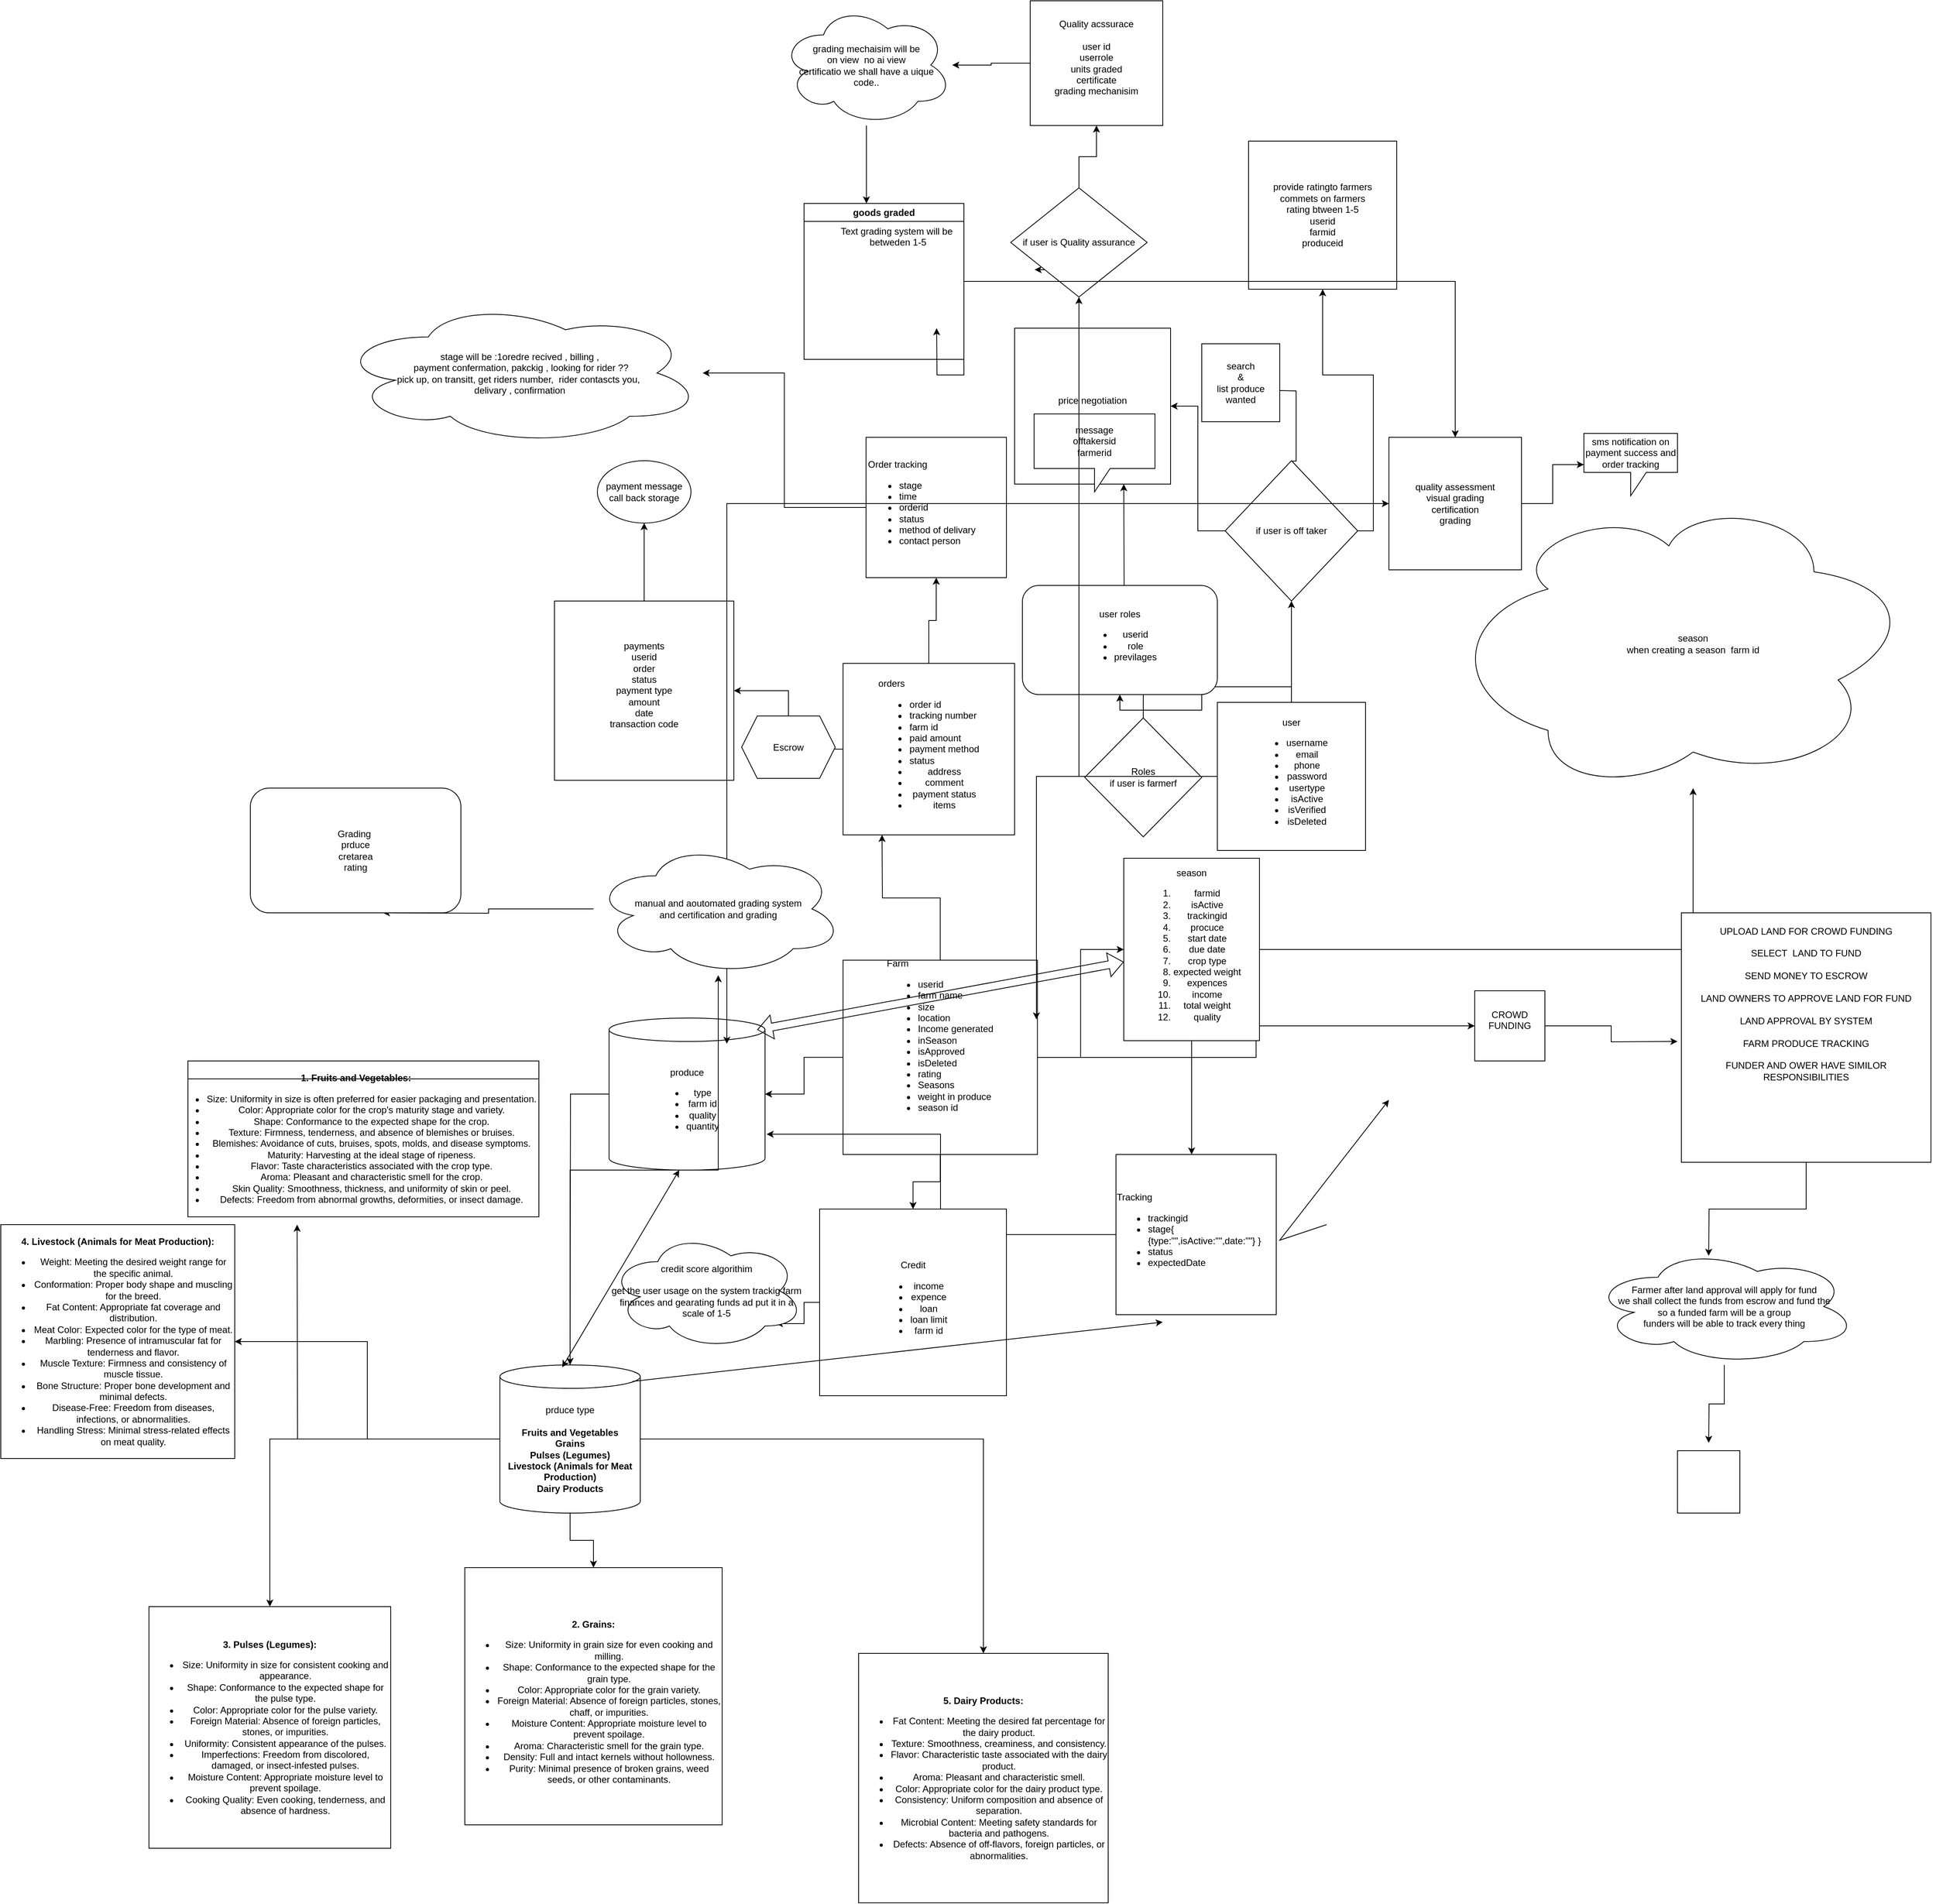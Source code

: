 <mxfile version="21.6.9" type="github">
  <diagram name="Page-1" id="2YBvvXClWsGukQMizWep">
    <mxGraphModel dx="2894" dy="1864" grid="1" gridSize="10" guides="1" tooltips="1" connect="1" arrows="1" fold="1" page="1" pageScale="1" pageWidth="850" pageHeight="1100" math="0" shadow="0">
      <root>
        <mxCell id="0" />
        <mxCell id="1" parent="0" />
        <mxCell id="WEFvCsSaVA6V6na2K4AB-4" value="" style="edgeStyle=orthogonalEdgeStyle;rounded=0;orthogonalLoop=1;jettySize=auto;html=1;" parent="1" source="WEFvCsSaVA6V6na2K4AB-2" target="WEFvCsSaVA6V6na2K4AB-3" edge="1">
          <mxGeometry relative="1" as="geometry" />
        </mxCell>
        <mxCell id="WEFvCsSaVA6V6na2K4AB-13" style="edgeStyle=orthogonalEdgeStyle;rounded=0;orthogonalLoop=1;jettySize=auto;html=1;" parent="1" source="WEFvCsSaVA6V6na2K4AB-2" target="WEFvCsSaVA6V6na2K4AB-14" edge="1">
          <mxGeometry relative="1" as="geometry">
            <mxPoint x="129.5" y="460" as="targetPoint" />
          </mxGeometry>
        </mxCell>
        <mxCell id="WEFvCsSaVA6V6na2K4AB-21" style="edgeStyle=orthogonalEdgeStyle;rounded=0;orthogonalLoop=1;jettySize=auto;html=1;" parent="1" source="WEFvCsSaVA6V6na2K4AB-2" edge="1">
          <mxGeometry relative="1" as="geometry">
            <mxPoint x="90" y="160" as="targetPoint" />
          </mxGeometry>
        </mxCell>
        <mxCell id="WEFvCsSaVA6V6na2K4AB-25" style="edgeStyle=orthogonalEdgeStyle;rounded=0;orthogonalLoop=1;jettySize=auto;html=1;exitX=0;exitY=0.5;exitDx=0;exitDy=0;" parent="1" source="WEFvCsSaVA6V6na2K4AB-2" target="WEFvCsSaVA6V6na2K4AB-26" edge="1">
          <mxGeometry relative="1" as="geometry">
            <mxPoint x="-90" y="435" as="targetPoint" />
          </mxGeometry>
        </mxCell>
        <mxCell id="O-utsXAOpJD8wxXmz3dd-43" style="edgeStyle=orthogonalEdgeStyle;rounded=0;orthogonalLoop=1;jettySize=auto;html=1;" edge="1" parent="1" source="WEFvCsSaVA6V6na2K4AB-2" target="O-utsXAOpJD8wxXmz3dd-44">
          <mxGeometry relative="1" as="geometry">
            <mxPoint x="890" y="400" as="targetPoint" />
          </mxGeometry>
        </mxCell>
        <mxCell id="WEFvCsSaVA6V6na2K4AB-2" value="&lt;div align=&quot;left&quot;&gt;Farm&lt;/div&gt;&lt;ul&gt;&lt;li align=&quot;left&quot;&gt;userid&lt;/li&gt;&lt;li align=&quot;left&quot;&gt;farm name&lt;/li&gt;&lt;li align=&quot;left&quot;&gt;size&lt;/li&gt;&lt;li align=&quot;left&quot;&gt;location&lt;/li&gt;&lt;li align=&quot;left&quot;&gt;Income generated&lt;/li&gt;&lt;li align=&quot;left&quot;&gt;inSeason&lt;/li&gt;&lt;li align=&quot;left&quot;&gt;isApproved&lt;/li&gt;&lt;li align=&quot;left&quot;&gt;isDeleted&lt;/li&gt;&lt;li align=&quot;left&quot;&gt;rating&lt;/li&gt;&lt;li align=&quot;left&quot;&gt;Seasons&lt;/li&gt;&lt;li align=&quot;left&quot;&gt;weight in produce&lt;/li&gt;&lt;li align=&quot;left&quot;&gt;season id&lt;br&gt;&lt;/li&gt;&lt;/ul&gt;&lt;div align=&quot;left&quot;&gt;&lt;br&gt;&lt;/div&gt;&lt;div&gt;&lt;br&gt;&lt;/div&gt;&lt;div&gt;&lt;br&gt;&lt;/div&gt;" style="whiteSpace=wrap;html=1;aspect=fixed;" parent="1" vertex="1">
          <mxGeometry x="40" y="320.75" width="249.25" height="249.25" as="geometry" />
        </mxCell>
        <mxCell id="WEFvCsSaVA6V6na2K4AB-8" style="edgeStyle=orthogonalEdgeStyle;rounded=0;orthogonalLoop=1;jettySize=auto;html=1;" parent="1" source="WEFvCsSaVA6V6na2K4AB-3" edge="1">
          <mxGeometry relative="1" as="geometry">
            <mxPoint x="487" y="570" as="targetPoint" />
          </mxGeometry>
        </mxCell>
        <mxCell id="O-utsXAOpJD8wxXmz3dd-53" style="edgeStyle=orthogonalEdgeStyle;rounded=0;orthogonalLoop=1;jettySize=auto;html=1;" edge="1" parent="1" source="WEFvCsSaVA6V6na2K4AB-3" target="O-utsXAOpJD8wxXmz3dd-54">
          <mxGeometry relative="1" as="geometry">
            <mxPoint x="860" y="40" as="targetPoint" />
          </mxGeometry>
        </mxCell>
        <mxCell id="WEFvCsSaVA6V6na2K4AB-3" value="&lt;div&gt;season&lt;/div&gt;&lt;div&gt;&lt;ol&gt;&lt;li&gt;farmid&lt;/li&gt;&lt;li&gt;isActive&lt;/li&gt;&lt;li&gt;trackingid&lt;/li&gt;&lt;li&gt;procuce&lt;/li&gt;&lt;li&gt;start date&lt;/li&gt;&lt;li&gt;due date&lt;/li&gt;&lt;li&gt;crop type&lt;/li&gt;&lt;li&gt;expected weight&lt;/li&gt;&lt;li&gt;expences&lt;/li&gt;&lt;li&gt;income&lt;/li&gt;&lt;li&gt;total weight&lt;/li&gt;&lt;li&gt;quality&lt;br&gt;&lt;/li&gt;&lt;/ol&gt;&lt;/div&gt;" style="whiteSpace=wrap;html=1;" parent="1" vertex="1">
          <mxGeometry x="400" y="190" width="174" height="234" as="geometry" />
        </mxCell>
        <mxCell id="WEFvCsSaVA6V6na2K4AB-28" style="edgeStyle=orthogonalEdgeStyle;rounded=0;orthogonalLoop=1;jettySize=auto;html=1;entryX=1.01;entryY=0.764;entryDx=0;entryDy=0;entryPerimeter=0;" parent="1" source="WEFvCsSaVA6V6na2K4AB-9" target="WEFvCsSaVA6V6na2K4AB-26" edge="1">
          <mxGeometry relative="1" as="geometry" />
        </mxCell>
        <mxCell id="WEFvCsSaVA6V6na2K4AB-9" value="&lt;div align=&quot;left&quot;&gt;Tracking&lt;/div&gt;&lt;div align=&quot;left&quot;&gt;&lt;ul&gt;&lt;li&gt;trackingid&lt;/li&gt;&lt;li&gt;stage{ {type:&quot;&quot;,isActive:&quot;&quot;,date:&quot;&quot;} }&lt;/li&gt;&lt;li&gt;status&lt;/li&gt;&lt;li&gt;expectedDate&lt;br&gt;&lt;/li&gt;&lt;/ul&gt;&lt;/div&gt;" style="whiteSpace=wrap;html=1;aspect=fixed;" parent="1" vertex="1">
          <mxGeometry x="390" y="570" width="205.5" height="205.5" as="geometry" />
        </mxCell>
        <mxCell id="WEFvCsSaVA6V6na2K4AB-10" value="" style="edgeStyle=none;orthogonalLoop=1;jettySize=auto;html=1;rounded=0;" parent="1" edge="1">
          <mxGeometry width="100" relative="1" as="geometry">
            <mxPoint x="660" y="660" as="sourcePoint" />
            <mxPoint x="740" y="500" as="targetPoint" />
            <Array as="points">
              <mxPoint x="600" y="680" />
            </Array>
          </mxGeometry>
        </mxCell>
        <mxCell id="WEFvCsSaVA6V6na2K4AB-45" style="edgeStyle=orthogonalEdgeStyle;rounded=0;orthogonalLoop=1;jettySize=auto;html=1;entryX=0.856;entryY=0.78;entryDx=0;entryDy=0;entryPerimeter=0;" parent="1" source="WEFvCsSaVA6V6na2K4AB-14" target="WEFvCsSaVA6V6na2K4AB-44" edge="1">
          <mxGeometry relative="1" as="geometry" />
        </mxCell>
        <mxCell id="WEFvCsSaVA6V6na2K4AB-14" value="&lt;div&gt;Credit&lt;/div&gt;&lt;div&gt;&lt;ul&gt;&lt;li&gt;income&lt;/li&gt;&lt;li&gt;expence&lt;/li&gt;&lt;li&gt;loan&lt;/li&gt;&lt;li&gt;loan limit&lt;/li&gt;&lt;li&gt;farm id&lt;/li&gt;&lt;/ul&gt;&lt;/div&gt;" style="whiteSpace=wrap;html=1;aspect=fixed;" parent="1" vertex="1">
          <mxGeometry x="10" y="640" width="239.5" height="239.5" as="geometry" />
        </mxCell>
        <mxCell id="WEFvCsSaVA6V6na2K4AB-18" style="edgeStyle=orthogonalEdgeStyle;rounded=0;orthogonalLoop=1;jettySize=auto;html=1;exitX=0;exitY=0.5;exitDx=0;exitDy=0;entryX=0.995;entryY=0.305;entryDx=0;entryDy=0;entryPerimeter=0;" parent="1" source="WEFvCsSaVA6V6na2K4AB-15" target="WEFvCsSaVA6V6na2K4AB-2" edge="1">
          <mxGeometry relative="1" as="geometry" />
        </mxCell>
        <mxCell id="WEFvCsSaVA6V6na2K4AB-31" style="edgeStyle=orthogonalEdgeStyle;rounded=0;orthogonalLoop=1;jettySize=auto;html=1;" parent="1" source="WEFvCsSaVA6V6na2K4AB-15" edge="1">
          <mxGeometry relative="1" as="geometry">
            <mxPoint x="615" y="-140" as="targetPoint" />
          </mxGeometry>
        </mxCell>
        <mxCell id="WEFvCsSaVA6V6na2K4AB-34" style="edgeStyle=orthogonalEdgeStyle;rounded=0;orthogonalLoop=1;jettySize=auto;html=1;" parent="1" source="WEFvCsSaVA6V6na2K4AB-15" target="WEFvCsSaVA6V6na2K4AB-35" edge="1">
          <mxGeometry relative="1" as="geometry">
            <mxPoint x="500" y="-130" as="targetPoint" />
          </mxGeometry>
        </mxCell>
        <mxCell id="O-utsXAOpJD8wxXmz3dd-3" style="edgeStyle=orthogonalEdgeStyle;rounded=0;orthogonalLoop=1;jettySize=auto;html=1;" edge="1" parent="1" source="O-utsXAOpJD8wxXmz3dd-4" target="O-utsXAOpJD8wxXmz3dd-2">
          <mxGeometry relative="1" as="geometry" />
        </mxCell>
        <mxCell id="WEFvCsSaVA6V6na2K4AB-15" value="&lt;div&gt;user&lt;/div&gt;&lt;div&gt;&lt;ul&gt;&lt;li&gt;username&lt;/li&gt;&lt;li&gt;email&lt;/li&gt;&lt;li&gt;phone&lt;/li&gt;&lt;li&gt;password&lt;/li&gt;&lt;li&gt;usertype&lt;br&gt;&lt;/li&gt;&lt;li&gt;isActive&lt;/li&gt;&lt;li&gt;isVerified&lt;/li&gt;&lt;li&gt;isDeleted&lt;br&gt;&lt;/li&gt;&lt;/ul&gt;&lt;/div&gt;" style="whiteSpace=wrap;html=1;aspect=fixed;" parent="1" vertex="1">
          <mxGeometry x="520" y="-10" width="190" height="190" as="geometry" />
        </mxCell>
        <mxCell id="WEFvCsSaVA6V6na2K4AB-23" style="edgeStyle=orthogonalEdgeStyle;rounded=0;orthogonalLoop=1;jettySize=auto;html=1;" parent="1" source="WEFvCsSaVA6V6na2K4AB-22" target="WEFvCsSaVA6V6na2K4AB-24" edge="1">
          <mxGeometry relative="1" as="geometry">
            <mxPoint x="150" y="-200" as="targetPoint" />
          </mxGeometry>
        </mxCell>
        <mxCell id="WEFvCsSaVA6V6na2K4AB-29" style="edgeStyle=orthogonalEdgeStyle;rounded=0;orthogonalLoop=1;jettySize=auto;html=1;exitX=0;exitY=0.5;exitDx=0;exitDy=0;" parent="1" source="WEFvCsSaVA6V6na2K4AB-22" target="WEFvCsSaVA6V6na2K4AB-30" edge="1">
          <mxGeometry relative="1" as="geometry">
            <mxPoint x="-140" y="50" as="targetPoint" />
          </mxGeometry>
        </mxCell>
        <mxCell id="WEFvCsSaVA6V6na2K4AB-22" value="&lt;div align=&quot;left&quot;&gt;orders&lt;/div&gt;&lt;div&gt;&lt;ul&gt;&lt;li&gt;&lt;div align=&quot;left&quot;&gt;order id&lt;/div&gt;&lt;/li&gt;&lt;li&gt;&lt;div align=&quot;left&quot;&gt;tracking number&lt;/div&gt;&lt;/li&gt;&lt;li&gt;&lt;div align=&quot;left&quot;&gt;farm id&lt;/div&gt;&lt;/li&gt;&lt;li&gt;&lt;div align=&quot;left&quot;&gt;paid amount&lt;/div&gt;&lt;/li&gt;&lt;li&gt;&lt;div align=&quot;left&quot;&gt;payment method &lt;br&gt;&lt;/div&gt;&lt;/li&gt;&lt;li&gt;&lt;div align=&quot;left&quot;&gt;status&lt;/div&gt;&lt;/li&gt;&lt;li&gt;address&lt;/li&gt;&lt;li&gt;comment&lt;/li&gt;&lt;li&gt;payment status&lt;/li&gt;&lt;li&gt;items&lt;br&gt;&lt;/li&gt;&lt;/ul&gt;&lt;/div&gt;" style="whiteSpace=wrap;html=1;aspect=fixed;" parent="1" vertex="1">
          <mxGeometry x="40" y="-60" width="220" height="220" as="geometry" />
        </mxCell>
        <mxCell id="O-utsXAOpJD8wxXmz3dd-51" style="edgeStyle=orthogonalEdgeStyle;rounded=0;orthogonalLoop=1;jettySize=auto;html=1;" edge="1" parent="1" source="WEFvCsSaVA6V6na2K4AB-24" target="O-utsXAOpJD8wxXmz3dd-52">
          <mxGeometry relative="1" as="geometry">
            <mxPoint x="-410" y="-490" as="targetPoint" />
          </mxGeometry>
        </mxCell>
        <mxCell id="WEFvCsSaVA6V6na2K4AB-24" value="&lt;div&gt;Order tracking&lt;/div&gt;&lt;div&gt;&lt;ul&gt;&lt;li&gt;stage&lt;/li&gt;&lt;li&gt;time&lt;/li&gt;&lt;li&gt;orderid&lt;/li&gt;&lt;li&gt;status&lt;/li&gt;&lt;li&gt;method of delivary&lt;/li&gt;&lt;li&gt;contact person&lt;/li&gt;&lt;/ul&gt;&lt;/div&gt;" style="whiteSpace=wrap;html=1;aspect=fixed;align=left;" parent="1" vertex="1">
          <mxGeometry x="69.5" y="-350" width="180" height="180" as="geometry" />
        </mxCell>
        <mxCell id="O-utsXAOpJD8wxXmz3dd-15" style="edgeStyle=orthogonalEdgeStyle;rounded=0;orthogonalLoop=1;jettySize=auto;html=1;" edge="1" parent="1" source="WEFvCsSaVA6V6na2K4AB-26">
          <mxGeometry relative="1" as="geometry">
            <mxPoint x="-310" y="840" as="targetPoint" />
          </mxGeometry>
        </mxCell>
        <mxCell id="WEFvCsSaVA6V6na2K4AB-26" value="&lt;div&gt;produce&lt;/div&gt;&lt;div&gt;&lt;ul&gt;&lt;li&gt;type&lt;/li&gt;&lt;li&gt;farm id&lt;/li&gt;&lt;li&gt;quality &lt;br&gt;&lt;/li&gt;&lt;li&gt;quantity&lt;/li&gt;&lt;/ul&gt;&lt;/div&gt;" style="shape=cylinder3;whiteSpace=wrap;html=1;boundedLbl=1;backgroundOutline=1;size=15;" parent="1" vertex="1">
          <mxGeometry x="-260" y="395" width="200" height="195" as="geometry" />
        </mxCell>
        <mxCell id="WEFvCsSaVA6V6na2K4AB-36" style="edgeStyle=orthogonalEdgeStyle;rounded=0;orthogonalLoop=1;jettySize=auto;html=1;" parent="1" source="WEFvCsSaVA6V6na2K4AB-30" target="WEFvCsSaVA6V6na2K4AB-37" edge="1">
          <mxGeometry relative="1" as="geometry">
            <mxPoint x="-215" y="-280" as="targetPoint" />
          </mxGeometry>
        </mxCell>
        <mxCell id="WEFvCsSaVA6V6na2K4AB-30" value="&lt;div&gt;payments&lt;/div&gt;&lt;div&gt;userid&lt;/div&gt;&lt;div&gt;order&lt;/div&gt;&lt;div&gt;status&lt;/div&gt;&lt;div&gt;payment type&lt;/div&gt;&lt;div&gt;amount &lt;br&gt;&lt;/div&gt;&lt;div&gt;date&lt;/div&gt;&lt;div&gt;transaction code &lt;br&gt;&lt;/div&gt;&lt;div&gt;&lt;br&gt;&lt;/div&gt;" style="whiteSpace=wrap;html=1;aspect=fixed;" parent="1" vertex="1">
          <mxGeometry x="-330" y="-140" width="230" height="230" as="geometry" />
        </mxCell>
        <mxCell id="WEFvCsSaVA6V6na2K4AB-47" style="edgeStyle=orthogonalEdgeStyle;rounded=0;orthogonalLoop=1;jettySize=auto;html=1;" parent="1" source="WEFvCsSaVA6V6na2K4AB-33" edge="1">
          <mxGeometry relative="1" as="geometry">
            <mxPoint x="400" y="-290" as="targetPoint" />
          </mxGeometry>
        </mxCell>
        <mxCell id="WEFvCsSaVA6V6na2K4AB-33" value="&lt;div&gt;Roles&lt;/div&gt;&lt;div&gt;if user is farmerf&lt;br&gt;&lt;/div&gt;" style="rhombus;whiteSpace=wrap;html=1;" parent="1" vertex="1">
          <mxGeometry x="350" y="10" width="150" height="152.5" as="geometry" />
        </mxCell>
        <mxCell id="WEFvCsSaVA6V6na2K4AB-35" value="&lt;div&gt;user roles&lt;/div&gt;&lt;div&gt;&lt;ul&gt;&lt;li&gt;userid&lt;/li&gt;&lt;li&gt;role&lt;/li&gt;&lt;li&gt;previlages&lt;/li&gt;&lt;/ul&gt;&lt;/div&gt;" style="rounded=1;whiteSpace=wrap;html=1;" parent="1" vertex="1">
          <mxGeometry x="270" y="-160" width="250" height="140" as="geometry" />
        </mxCell>
        <mxCell id="WEFvCsSaVA6V6na2K4AB-37" value="payment message call back storage" style="ellipse;whiteSpace=wrap;html=1;" parent="1" vertex="1">
          <mxGeometry x="-275" y="-320" width="120" height="80" as="geometry" />
        </mxCell>
        <mxCell id="WEFvCsSaVA6V6na2K4AB-38" value="Escrow" style="shape=hexagon;perimeter=hexagonPerimeter2;whiteSpace=wrap;html=1;fixedSize=1;" parent="1" vertex="1">
          <mxGeometry x="-90" y="7.5" width="120" height="80" as="geometry" />
        </mxCell>
        <mxCell id="WEFvCsSaVA6V6na2K4AB-42" style="edgeStyle=orthogonalEdgeStyle;rounded=0;orthogonalLoop=1;jettySize=auto;html=1;" parent="1" edge="1">
          <mxGeometry relative="1" as="geometry">
            <mxPoint x="615" y="-230" as="targetPoint" />
            <mxPoint x="600" y="-410" as="sourcePoint" />
          </mxGeometry>
        </mxCell>
        <mxCell id="WEFvCsSaVA6V6na2K4AB-48" style="edgeStyle=orthogonalEdgeStyle;rounded=0;orthogonalLoop=1;jettySize=auto;html=1;" parent="1" source="WEFvCsSaVA6V6na2K4AB-41" target="WEFvCsSaVA6V6na2K4AB-49" edge="1">
          <mxGeometry relative="1" as="geometry">
            <mxPoint x="430" y="-290" as="targetPoint" />
          </mxGeometry>
        </mxCell>
        <mxCell id="WEFvCsSaVA6V6na2K4AB-51" style="edgeStyle=orthogonalEdgeStyle;rounded=0;orthogonalLoop=1;jettySize=auto;html=1;" parent="1" source="WEFvCsSaVA6V6na2K4AB-41" target="WEFvCsSaVA6V6na2K4AB-52" edge="1">
          <mxGeometry relative="1" as="geometry">
            <mxPoint x="740" y="-270" as="targetPoint" />
          </mxGeometry>
        </mxCell>
        <mxCell id="WEFvCsSaVA6V6na2K4AB-55" style="edgeStyle=orthogonalEdgeStyle;rounded=0;orthogonalLoop=1;jettySize=auto;html=1;exitX=1;exitY=0.5;exitDx=0;exitDy=0;" parent="1" source="WEFvCsSaVA6V6na2K4AB-41" target="WEFvCsSaVA6V6na2K4AB-56" edge="1">
          <mxGeometry relative="1" as="geometry">
            <mxPoint x="630" y="-610" as="targetPoint" />
          </mxGeometry>
        </mxCell>
        <mxCell id="WEFvCsSaVA6V6na2K4AB-41" value="if user is off taker" style="rhombus;whiteSpace=wrap;html=1;" parent="1" vertex="1">
          <mxGeometry x="530" y="-320" width="170" height="180" as="geometry" />
        </mxCell>
        <mxCell id="WEFvCsSaVA6V6na2K4AB-43" value="&lt;div&gt;search&lt;br&gt;&lt;/div&gt;&lt;div&gt;&amp;amp;&lt;/div&gt;&lt;div&gt;list produce wanted&lt;br&gt;&lt;/div&gt;" style="whiteSpace=wrap;html=1;aspect=fixed;" parent="1" vertex="1">
          <mxGeometry x="500" y="-470" width="100" height="100" as="geometry" />
        </mxCell>
        <mxCell id="WEFvCsSaVA6V6na2K4AB-44" value="&lt;div&gt;credit score algorithim&lt;/div&gt;&lt;div&gt;&lt;br&gt;&lt;/div&gt;&lt;div&gt;get the user usage on the system trackig farm finances and gearating funds ad put it in a scale of 1-5&lt;br&gt;&lt;/div&gt;" style="ellipse;shape=cloud;whiteSpace=wrap;html=1;" parent="1" vertex="1">
          <mxGeometry x="-260" y="670" width="250" height="150" as="geometry" />
        </mxCell>
        <mxCell id="WEFvCsSaVA6V6na2K4AB-49" value="&lt;div&gt;price negotiation&lt;/div&gt;&lt;div&gt;&lt;br&gt;&lt;/div&gt;" style="whiteSpace=wrap;html=1;aspect=fixed;" parent="1" vertex="1">
          <mxGeometry x="260" y="-490" width="200" height="200" as="geometry" />
        </mxCell>
        <mxCell id="WEFvCsSaVA6V6na2K4AB-50" value="&lt;div&gt;message&lt;/div&gt;&lt;div&gt;offtakersid&lt;/div&gt;&lt;div&gt;farmerid&lt;/div&gt;" style="shape=callout;whiteSpace=wrap;html=1;perimeter=calloutPerimeter;" parent="1" vertex="1">
          <mxGeometry x="285" y="-380" width="155" height="100" as="geometry" />
        </mxCell>
        <mxCell id="WEFvCsSaVA6V6na2K4AB-53" style="edgeStyle=orthogonalEdgeStyle;rounded=0;orthogonalLoop=1;jettySize=auto;html=1;entryX=0.755;entryY=0.169;entryDx=0;entryDy=0;entryPerimeter=0;" parent="1" source="WEFvCsSaVA6V6na2K4AB-52" target="WEFvCsSaVA6V6na2K4AB-26" edge="1">
          <mxGeometry relative="1" as="geometry" />
        </mxCell>
        <mxCell id="WEFvCsSaVA6V6na2K4AB-57" style="edgeStyle=orthogonalEdgeStyle;rounded=0;orthogonalLoop=1;jettySize=auto;html=1;" parent="1" source="WEFvCsSaVA6V6na2K4AB-52" target="WEFvCsSaVA6V6na2K4AB-58" edge="1">
          <mxGeometry relative="1" as="geometry">
            <mxPoint x="1050" y="-315" as="targetPoint" />
          </mxGeometry>
        </mxCell>
        <mxCell id="WEFvCsSaVA6V6na2K4AB-52" value="&lt;div&gt;quality assessment&lt;/div&gt;&lt;div&gt;visual grading &lt;br&gt;&lt;/div&gt;&lt;div&gt;certification&lt;/div&gt;&lt;div&gt;grading&lt;br&gt;&lt;/div&gt;" style="whiteSpace=wrap;html=1;aspect=fixed;direction=south;" parent="1" vertex="1">
          <mxGeometry x="740" y="-350" width="170" height="170" as="geometry" />
        </mxCell>
        <mxCell id="O-utsXAOpJD8wxXmz3dd-39" style="edgeStyle=orthogonalEdgeStyle;rounded=0;orthogonalLoop=1;jettySize=auto;html=1;" edge="1" parent="1" source="WEFvCsSaVA6V6na2K4AB-54">
          <mxGeometry relative="1" as="geometry">
            <mxPoint x="-550" y="260" as="targetPoint" />
          </mxGeometry>
        </mxCell>
        <mxCell id="WEFvCsSaVA6V6na2K4AB-54" value="&lt;div&gt;manual and aoutomated grading system&lt;/div&gt;&lt;div&gt;and certification and grading&lt;br&gt;&lt;/div&gt;" style="ellipse;shape=cloud;whiteSpace=wrap;html=1;" parent="1" vertex="1">
          <mxGeometry x="-280" y="170" width="320" height="170" as="geometry" />
        </mxCell>
        <mxCell id="WEFvCsSaVA6V6na2K4AB-56" value="&lt;div&gt;provide ratingto farmers&lt;/div&gt;&lt;div&gt;commets on farmers &lt;br&gt;&lt;/div&gt;&lt;div&gt;rating btween 1-5&lt;/div&gt;&lt;div&gt;userid&lt;/div&gt;&lt;div&gt;farmid&lt;/div&gt;&lt;div&gt;produceid&lt;br&gt;&lt;/div&gt;" style="whiteSpace=wrap;html=1;aspect=fixed;" parent="1" vertex="1">
          <mxGeometry x="560" y="-730" width="190" height="190" as="geometry" />
        </mxCell>
        <mxCell id="WEFvCsSaVA6V6na2K4AB-58" value="sms notification on payment success and order tracking" style="shape=callout;whiteSpace=wrap;html=1;perimeter=calloutPerimeter;" parent="1" vertex="1">
          <mxGeometry x="990" y="-355" width="120" height="80" as="geometry" />
        </mxCell>
        <mxCell id="O-utsXAOpJD8wxXmz3dd-9" style="edgeStyle=orthogonalEdgeStyle;rounded=0;orthogonalLoop=1;jettySize=auto;html=1;" edge="1" parent="1" source="O-utsXAOpJD8wxXmz3dd-2" target="O-utsXAOpJD8wxXmz3dd-10">
          <mxGeometry relative="1" as="geometry">
            <mxPoint x="110" y="-820" as="targetPoint" />
          </mxGeometry>
        </mxCell>
        <mxCell id="O-utsXAOpJD8wxXmz3dd-2" value="&lt;div&gt;Quality acssurace&lt;/div&gt;&lt;div&gt;&lt;br&gt;&lt;/div&gt;&lt;div&gt;user id&lt;/div&gt;&lt;div&gt;userrole&lt;/div&gt;&lt;div&gt;units graded&lt;/div&gt;&lt;div&gt;certificate&lt;/div&gt;&lt;div&gt;grading mechanisim&lt;br&gt;&lt;/div&gt;&lt;div&gt;&lt;br&gt;&lt;/div&gt;" style="rounded=0;whiteSpace=wrap;html=1;" vertex="1" parent="1">
          <mxGeometry x="280" y="-910" width="170" height="160" as="geometry" />
        </mxCell>
        <mxCell id="O-utsXAOpJD8wxXmz3dd-7" style="edgeStyle=orthogonalEdgeStyle;rounded=0;orthogonalLoop=1;jettySize=auto;html=1;exitX=0;exitY=1;exitDx=0;exitDy=0;entryX=0.175;entryY=0.75;entryDx=0;entryDy=0;entryPerimeter=0;" edge="1" parent="1" source="O-utsXAOpJD8wxXmz3dd-4" target="O-utsXAOpJD8wxXmz3dd-4">
          <mxGeometry relative="1" as="geometry" />
        </mxCell>
        <mxCell id="O-utsXAOpJD8wxXmz3dd-8" value="" style="edgeStyle=orthogonalEdgeStyle;rounded=0;orthogonalLoop=1;jettySize=auto;html=1;" edge="1" parent="1" source="WEFvCsSaVA6V6na2K4AB-15" target="O-utsXAOpJD8wxXmz3dd-4">
          <mxGeometry relative="1" as="geometry">
            <mxPoint x="520" y="85" as="sourcePoint" />
            <mxPoint x="345" y="-750" as="targetPoint" />
          </mxGeometry>
        </mxCell>
        <mxCell id="O-utsXAOpJD8wxXmz3dd-4" value="if user is Quality assurance" style="rhombus;whiteSpace=wrap;html=1;" vertex="1" parent="1">
          <mxGeometry x="255" y="-670" width="175" height="140" as="geometry" />
        </mxCell>
        <mxCell id="O-utsXAOpJD8wxXmz3dd-11" style="edgeStyle=orthogonalEdgeStyle;rounded=0;orthogonalLoop=1;jettySize=auto;html=1;" edge="1" parent="1" source="O-utsXAOpJD8wxXmz3dd-10">
          <mxGeometry relative="1" as="geometry">
            <mxPoint x="70" y="-650" as="targetPoint" />
          </mxGeometry>
        </mxCell>
        <mxCell id="O-utsXAOpJD8wxXmz3dd-10" value="&lt;div&gt;grading mechaisim will be &lt;br&gt;&lt;/div&gt;&lt;div&gt;on view&amp;nbsp; no ai view &lt;br&gt;&lt;/div&gt;&lt;div&gt;certificatio we shall have a uique&lt;/div&gt;&lt;div&gt;code..&lt;br&gt;&lt;/div&gt;" style="ellipse;shape=cloud;whiteSpace=wrap;html=1;" vertex="1" parent="1">
          <mxGeometry x="-40" y="-905" width="220" height="155" as="geometry" />
        </mxCell>
        <mxCell id="O-utsXAOpJD8wxXmz3dd-41" style="edgeStyle=orthogonalEdgeStyle;rounded=0;orthogonalLoop=1;jettySize=auto;html=1;" edge="1" parent="1" source="O-utsXAOpJD8wxXmz3dd-12" target="WEFvCsSaVA6V6na2K4AB-52">
          <mxGeometry relative="1" as="geometry" />
        </mxCell>
        <mxCell id="O-utsXAOpJD8wxXmz3dd-42" style="edgeStyle=orthogonalEdgeStyle;rounded=0;orthogonalLoop=1;jettySize=auto;html=1;exitX=1;exitY=1;exitDx=0;exitDy=0;" edge="1" parent="1" source="O-utsXAOpJD8wxXmz3dd-12">
          <mxGeometry relative="1" as="geometry">
            <mxPoint x="160" y="-490" as="targetPoint" />
          </mxGeometry>
        </mxCell>
        <mxCell id="O-utsXAOpJD8wxXmz3dd-12" value="goods graded" style="swimlane;whiteSpace=wrap;html=1;" vertex="1" parent="1">
          <mxGeometry x="-10" y="-650" width="205" height="200" as="geometry" />
        </mxCell>
        <mxCell id="O-utsXAOpJD8wxXmz3dd-13" value="&lt;div&gt;Text grading system will be&amp;nbsp;&lt;/div&gt;&lt;div&gt;betweden 1-5 &lt;br&gt;&lt;/div&gt;&lt;div&gt;&lt;br&gt;&lt;/div&gt;" style="text;html=1;align=center;verticalAlign=middle;resizable=0;points=[];autosize=1;strokeColor=none;fillColor=none;" vertex="1" parent="O-utsXAOpJD8wxXmz3dd-12">
          <mxGeometry x="35" y="20" width="170" height="60" as="geometry" />
        </mxCell>
        <mxCell id="O-utsXAOpJD8wxXmz3dd-17" style="edgeStyle=orthogonalEdgeStyle;rounded=0;orthogonalLoop=1;jettySize=auto;html=1;" edge="1" parent="1" source="O-utsXAOpJD8wxXmz3dd-16">
          <mxGeometry relative="1" as="geometry">
            <mxPoint x="-660" y="660" as="targetPoint" />
          </mxGeometry>
        </mxCell>
        <mxCell id="O-utsXAOpJD8wxXmz3dd-25" style="edgeStyle=orthogonalEdgeStyle;rounded=0;orthogonalLoop=1;jettySize=auto;html=1;" edge="1" parent="1" source="O-utsXAOpJD8wxXmz3dd-16" target="O-utsXAOpJD8wxXmz3dd-31">
          <mxGeometry relative="1" as="geometry">
            <mxPoint x="-300" y="1080" as="targetPoint" />
          </mxGeometry>
        </mxCell>
        <mxCell id="O-utsXAOpJD8wxXmz3dd-32" style="edgeStyle=orthogonalEdgeStyle;rounded=0;orthogonalLoop=1;jettySize=auto;html=1;" edge="1" parent="1" source="O-utsXAOpJD8wxXmz3dd-16" target="O-utsXAOpJD8wxXmz3dd-33">
          <mxGeometry relative="1" as="geometry">
            <mxPoint x="-680" y="1190" as="targetPoint" />
          </mxGeometry>
        </mxCell>
        <mxCell id="O-utsXAOpJD8wxXmz3dd-34" style="edgeStyle=orthogonalEdgeStyle;rounded=0;orthogonalLoop=1;jettySize=auto;html=1;" edge="1" parent="1" source="O-utsXAOpJD8wxXmz3dd-16" target="O-utsXAOpJD8wxXmz3dd-23">
          <mxGeometry relative="1" as="geometry" />
        </mxCell>
        <mxCell id="O-utsXAOpJD8wxXmz3dd-36" style="edgeStyle=orthogonalEdgeStyle;rounded=0;orthogonalLoop=1;jettySize=auto;html=1;" edge="1" parent="1" source="O-utsXAOpJD8wxXmz3dd-16" target="O-utsXAOpJD8wxXmz3dd-37">
          <mxGeometry relative="1" as="geometry">
            <mxPoint x="60" y="1230" as="targetPoint" />
          </mxGeometry>
        </mxCell>
        <mxCell id="O-utsXAOpJD8wxXmz3dd-38" style="edgeStyle=orthogonalEdgeStyle;rounded=0;orthogonalLoop=1;jettySize=auto;html=1;" edge="1" parent="1" source="O-utsXAOpJD8wxXmz3dd-16" target="WEFvCsSaVA6V6na2K4AB-54">
          <mxGeometry relative="1" as="geometry" />
        </mxCell>
        <mxCell id="O-utsXAOpJD8wxXmz3dd-16" value="&lt;div&gt;prduce type &lt;br&gt;&lt;/div&gt;&lt;div&gt;&lt;br&gt;&lt;/div&gt;&lt;div&gt;&lt;strong&gt;Fruits and Vegetables&lt;/strong&gt;&lt;/div&gt;&lt;div&gt;&lt;strong&gt;Grains&lt;/strong&gt;&lt;/div&gt;&lt;div&gt;&lt;strong&gt;Pulses (Legumes)&lt;/strong&gt;&lt;/div&gt;&lt;div&gt;&lt;strong&gt;Livestock (Animals for Meat Production)&lt;/strong&gt;&lt;/div&gt;&lt;div&gt;&lt;strong&gt;Dairy Products&lt;/strong&gt;&lt;/div&gt;" style="shape=cylinder3;whiteSpace=wrap;html=1;boundedLbl=1;backgroundOutline=1;size=15;" vertex="1" parent="1">
          <mxGeometry x="-400" y="840" width="180" height="190" as="geometry" />
        </mxCell>
        <mxCell id="O-utsXAOpJD8wxXmz3dd-18" value="" style="swimlane;whiteSpace=wrap;html=1;" vertex="1" parent="1">
          <mxGeometry x="-800" y="450" width="450" height="200" as="geometry" />
        </mxCell>
        <mxCell id="O-utsXAOpJD8wxXmz3dd-22" value="&lt;p&gt;&lt;strong&gt;1. Fruits and Vegetables:&lt;/strong&gt;&lt;/p&gt;&lt;ul&gt;&lt;li&gt;Size: Uniformity in size is often preferred for easier packaging and presentation.&lt;/li&gt;&lt;li&gt;Color: Appropriate color for the crop&#39;s maturity stage and variety.&lt;/li&gt;&lt;li&gt;Shape: Conformance to the expected shape for the crop.&lt;/li&gt;&lt;li&gt;Texture: Firmness, tenderness, and absence of blemishes or bruises.&lt;/li&gt;&lt;li&gt;Blemishes: Avoidance of cuts, bruises, spots, molds, and disease symptoms.&lt;/li&gt;&lt;li&gt;Maturity: Harvesting at the ideal stage of ripeness.&lt;/li&gt;&lt;li&gt;Flavor: Taste characteristics associated with the crop type.&lt;/li&gt;&lt;li&gt;Aroma: Pleasant and characteristic smell for the crop.&lt;/li&gt;&lt;li&gt;Skin Quality: Smoothness, thickness, and uniformity of skin or peel.&lt;/li&gt;&lt;li&gt;Defects: Freedom from abnormal growths, deformities, or insect damage.&lt;/li&gt;&lt;/ul&gt;" style="text;html=1;align=center;verticalAlign=middle;resizable=0;points=[];autosize=1;strokeColor=none;fillColor=none;" vertex="1" parent="O-utsXAOpJD8wxXmz3dd-18">
          <mxGeometry x="-30" y="-10" width="490" height="220" as="geometry" />
        </mxCell>
        <mxCell id="O-utsXAOpJD8wxXmz3dd-23" value="&lt;p&gt;&lt;strong&gt;4. Livestock (Animals for Meat Production):&lt;/strong&gt;&lt;/p&gt;&lt;ul&gt;&lt;li&gt;Weight: Meeting the desired weight range for the specific animal.&lt;/li&gt;&lt;li&gt;Conformation: Proper body shape and muscling for the breed.&lt;/li&gt;&lt;li&gt;Fat Content: Appropriate fat coverage and distribution.&lt;/li&gt;&lt;li&gt;Meat Color: Expected color for the type of meat.&lt;/li&gt;&lt;li&gt;Marbling: Presence of intramuscular fat for tenderness and flavor.&lt;/li&gt;&lt;li&gt;Muscle Texture: Firmness and consistency of muscle tissue.&lt;/li&gt;&lt;li&gt;Bone Structure: Proper bone development and minimal defects.&lt;/li&gt;&lt;li&gt;Disease-Free: Freedom from diseases, infections, or abnormalities.&lt;/li&gt;&lt;li&gt;Handling Stress: Minimal stress-related effects on meat quality.&lt;/li&gt;&lt;/ul&gt;" style="whiteSpace=wrap;html=1;aspect=fixed;" vertex="1" parent="1">
          <mxGeometry x="-1040" y="660" width="300" height="300" as="geometry" />
        </mxCell>
        <mxCell id="O-utsXAOpJD8wxXmz3dd-27" value="Text" style="text;html=1;align=center;verticalAlign=middle;resizable=0;points=[];autosize=1;strokeColor=none;fillColor=none;" vertex="1" parent="1">
          <mxGeometry x="-305" y="1308" width="50" height="30" as="geometry" />
        </mxCell>
        <mxCell id="O-utsXAOpJD8wxXmz3dd-31" value="&amp;nbsp;&lt;p&gt;&lt;strong&gt;2. Grains:&lt;/strong&gt;&lt;/p&gt;&lt;ul&gt;&lt;li&gt;Size: Uniformity in grain size for even cooking and milling.&lt;/li&gt;&lt;li&gt;Shape: Conformance to the expected shape for the grain type.&lt;/li&gt;&lt;li&gt;Color: Appropriate color for the grain variety.&lt;/li&gt;&lt;li&gt;Foreign Material: Absence of foreign particles, stones, chaff, or impurities.&lt;/li&gt;&lt;li&gt;Moisture Content: Appropriate moisture level to prevent spoilage.&lt;/li&gt;&lt;li&gt;Aroma: Characteristic smell for the grain type.&lt;/li&gt;&lt;li&gt;Density: Full and intact kernels without hollowness.&lt;/li&gt;&lt;li&gt;Purity: Minimal presence of broken grains, weed seeds, or other contaminants.&lt;/li&gt;&lt;/ul&gt;" style="whiteSpace=wrap;html=1;aspect=fixed;" vertex="1" parent="1">
          <mxGeometry x="-445" y="1100" width="330" height="330" as="geometry" />
        </mxCell>
        <mxCell id="O-utsXAOpJD8wxXmz3dd-33" value="&lt;p&gt;&lt;strong&gt;3. Pulses (Legumes):&lt;/strong&gt;&lt;/p&gt;&lt;ul&gt;&lt;li&gt;Size: Uniformity in size for consistent cooking and appearance.&lt;/li&gt;&lt;li&gt;Shape: Conformance to the expected shape for the pulse type.&lt;/li&gt;&lt;li&gt;Color: Appropriate color for the pulse variety.&lt;/li&gt;&lt;li&gt;Foreign Material: Absence of foreign particles, stones, or impurities.&lt;/li&gt;&lt;li&gt;Uniformity: Consistent appearance of the pulses.&lt;/li&gt;&lt;li&gt;Imperfections: Freedom from discolored, damaged, or insect-infested pulses.&lt;/li&gt;&lt;li&gt;Moisture Content: Appropriate moisture level to prevent spoilage.&lt;/li&gt;&lt;li&gt;Cooking Quality: Even cooking, tenderness, and absence of hardness.&lt;/li&gt;&lt;/ul&gt;" style="whiteSpace=wrap;html=1;aspect=fixed;" vertex="1" parent="1">
          <mxGeometry x="-850" y="1150" width="310" height="310" as="geometry" />
        </mxCell>
        <mxCell id="O-utsXAOpJD8wxXmz3dd-37" value="&lt;p&gt;&lt;strong&gt;5. Dairy Products:&lt;/strong&gt;&lt;/p&gt;&lt;ul&gt;&lt;li&gt;Fat Content: Meeting the desired fat percentage for the dairy product.&lt;/li&gt;&lt;li&gt;Texture: Smoothness, creaminess, and consistency.&lt;/li&gt;&lt;li&gt;Flavor: Characteristic taste associated with the dairy product.&lt;/li&gt;&lt;li&gt;Aroma: Pleasant and characteristic smell.&lt;/li&gt;&lt;li&gt;Color: Appropriate color for the dairy product type.&lt;/li&gt;&lt;li&gt;Consistency: Uniform composition and absence of separation.&lt;/li&gt;&lt;li&gt;Microbial Content: Meeting safety standards for bacteria and pathogens.&lt;/li&gt;&lt;li&gt;Defects: Absence of off-flavors, foreign particles, or abnormalities.&lt;/li&gt;&lt;/ul&gt;" style="whiteSpace=wrap;html=1;aspect=fixed;" vertex="1" parent="1">
          <mxGeometry x="60" y="1210" width="320" height="320" as="geometry" />
        </mxCell>
        <mxCell id="O-utsXAOpJD8wxXmz3dd-40" value="&lt;div&gt;Grading&amp;nbsp;&lt;/div&gt;&lt;div&gt;prduce &lt;br&gt;&lt;/div&gt;&lt;div&gt;cretarea &lt;br&gt;&lt;/div&gt;&lt;div&gt;rating&lt;br&gt;&lt;/div&gt;" style="rounded=1;whiteSpace=wrap;html=1;" vertex="1" parent="1">
          <mxGeometry x="-720" y="100" width="270" height="160" as="geometry" />
        </mxCell>
        <mxCell id="O-utsXAOpJD8wxXmz3dd-45" style="edgeStyle=orthogonalEdgeStyle;rounded=0;orthogonalLoop=1;jettySize=auto;html=1;" edge="1" parent="1" source="O-utsXAOpJD8wxXmz3dd-44">
          <mxGeometry relative="1" as="geometry">
            <mxPoint x="1110" y="425" as="targetPoint" />
          </mxGeometry>
        </mxCell>
        <mxCell id="O-utsXAOpJD8wxXmz3dd-44" value="&lt;div&gt;CROWD FUNDING&lt;/div&gt;&lt;div&gt;&lt;br&gt;&lt;/div&gt;" style="whiteSpace=wrap;html=1;aspect=fixed;" vertex="1" parent="1">
          <mxGeometry x="850" y="360" width="90" height="90" as="geometry" />
        </mxCell>
        <mxCell id="O-utsXAOpJD8wxXmz3dd-47" style="edgeStyle=orthogonalEdgeStyle;rounded=0;orthogonalLoop=1;jettySize=auto;html=1;" edge="1" parent="1" source="O-utsXAOpJD8wxXmz3dd-46">
          <mxGeometry relative="1" as="geometry">
            <mxPoint x="1150" y="700" as="targetPoint" />
          </mxGeometry>
        </mxCell>
        <mxCell id="O-utsXAOpJD8wxXmz3dd-46" value="&lt;div&gt;UPLOAD LAND FOR CROWD FUNDING&lt;/div&gt;&lt;div&gt;&lt;br&gt;&lt;/div&gt;&lt;div&gt;SELECT&amp;nbsp; LAND TO FUND&lt;/div&gt;&lt;div&gt;&lt;br&gt;&lt;/div&gt;&lt;div&gt;SEND MONEY TO ESCROW &lt;br&gt;&lt;/div&gt;&lt;div&gt;&lt;br&gt;&lt;/div&gt;&lt;div&gt;LAND OWNERS TO APPROVE LAND FOR FUND&lt;/div&gt;&lt;div&gt;&lt;br&gt;&lt;/div&gt;&lt;div&gt;LAND APPROVAL BY SYSTEM&lt;/div&gt;&lt;div&gt;&lt;br&gt;&lt;/div&gt;&lt;div&gt;FARM PRODUCE TRACKING&lt;/div&gt;&lt;div&gt;&lt;br&gt;&lt;/div&gt;&lt;div&gt;FUNDER AND OWER HAVE SIMILOR RESPONSIBILITIES&lt;/div&gt;&lt;div&gt;&lt;br&gt;&lt;/div&gt;&lt;div&gt;&lt;br&gt;&lt;/div&gt;&lt;div&gt;&lt;br&gt;&lt;/div&gt;&lt;div&gt;&lt;br&gt;&lt;/div&gt;&lt;div&gt;&lt;br&gt;&lt;/div&gt;&lt;div&gt;&lt;br&gt;&lt;/div&gt;" style="whiteSpace=wrap;html=1;aspect=fixed;" vertex="1" parent="1">
          <mxGeometry x="1115" y="260" width="320" height="320" as="geometry" />
        </mxCell>
        <mxCell id="O-utsXAOpJD8wxXmz3dd-49" style="edgeStyle=orthogonalEdgeStyle;rounded=0;orthogonalLoop=1;jettySize=auto;html=1;" edge="1" parent="1" source="O-utsXAOpJD8wxXmz3dd-48">
          <mxGeometry relative="1" as="geometry">
            <mxPoint x="1150" y="940" as="targetPoint" />
          </mxGeometry>
        </mxCell>
        <mxCell id="O-utsXAOpJD8wxXmz3dd-48" value="&lt;div&gt;Farmer after land approval will apply for fund&lt;/div&gt;&lt;div&gt;we shall collect the funds from escrow and fund the &lt;br&gt;&lt;/div&gt;&lt;div&gt;so a funded farm will be a group&lt;/div&gt;&lt;div&gt;funders will be able to track every thing&lt;br&gt;&lt;/div&gt;" style="ellipse;shape=cloud;whiteSpace=wrap;html=1;" vertex="1" parent="1">
          <mxGeometry x="1000" y="690" width="340" height="150" as="geometry" />
        </mxCell>
        <mxCell id="O-utsXAOpJD8wxXmz3dd-50" value="" style="whiteSpace=wrap;html=1;aspect=fixed;" vertex="1" parent="1">
          <mxGeometry x="1110" y="950" width="80" height="80" as="geometry" />
        </mxCell>
        <mxCell id="O-utsXAOpJD8wxXmz3dd-52" value="&lt;div&gt;stage will be :1oredre recived , billing ,&lt;/div&gt;&lt;div&gt;&amp;nbsp;payment confermation, pakckig , looking for rider ?? &lt;br&gt;&lt;/div&gt;&lt;div&gt;pick up, on transitt, get riders number,&amp;nbsp; rider contascts you,&amp;nbsp;&lt;/div&gt;&lt;div&gt;delivary , confirmation&lt;br&gt;&lt;/div&gt;" style="ellipse;shape=cloud;whiteSpace=wrap;html=1;" vertex="1" parent="1">
          <mxGeometry x="-609" y="-525" width="469" height="185" as="geometry" />
        </mxCell>
        <mxCell id="O-utsXAOpJD8wxXmz3dd-54" value="&lt;div&gt;season &lt;br&gt;&lt;/div&gt;&lt;div&gt;when creating a season&amp;nbsp; farm id&lt;br&gt;&lt;/div&gt;" style="ellipse;shape=cloud;whiteSpace=wrap;html=1;direction=south;" vertex="1" parent="1">
          <mxGeometry x="820" y="-270" width="620" height="370" as="geometry" />
        </mxCell>
        <mxCell id="O-utsXAOpJD8wxXmz3dd-55" value="" style="shape=flexArrow;endArrow=classic;startArrow=classic;html=1;rounded=0;" edge="1" parent="1" target="WEFvCsSaVA6V6na2K4AB-3">
          <mxGeometry width="100" height="100" relative="1" as="geometry">
            <mxPoint x="-70" y="410" as="sourcePoint" />
            <mxPoint x="30" y="310" as="targetPoint" />
          </mxGeometry>
        </mxCell>
        <mxCell id="O-utsXAOpJD8wxXmz3dd-57" value="" style="endArrow=classic;startArrow=classic;html=1;rounded=0;exitX=0.444;exitY=0.016;exitDx=0;exitDy=0;exitPerimeter=0;" edge="1" parent="1" source="O-utsXAOpJD8wxXmz3dd-16">
          <mxGeometry width="50" height="50" relative="1" as="geometry">
            <mxPoint x="-220" y="640" as="sourcePoint" />
            <mxPoint x="-170" y="590" as="targetPoint" />
          </mxGeometry>
        </mxCell>
        <mxCell id="O-utsXAOpJD8wxXmz3dd-58" value="" style="endArrow=classic;html=1;rounded=0;exitX=0.944;exitY=0.111;exitDx=0;exitDy=0;exitPerimeter=0;" edge="1" parent="1" source="O-utsXAOpJD8wxXmz3dd-16">
          <mxGeometry width="50" height="50" relative="1" as="geometry">
            <mxPoint x="400" y="835" as="sourcePoint" />
            <mxPoint x="450" y="785" as="targetPoint" />
          </mxGeometry>
        </mxCell>
      </root>
    </mxGraphModel>
  </diagram>
</mxfile>
